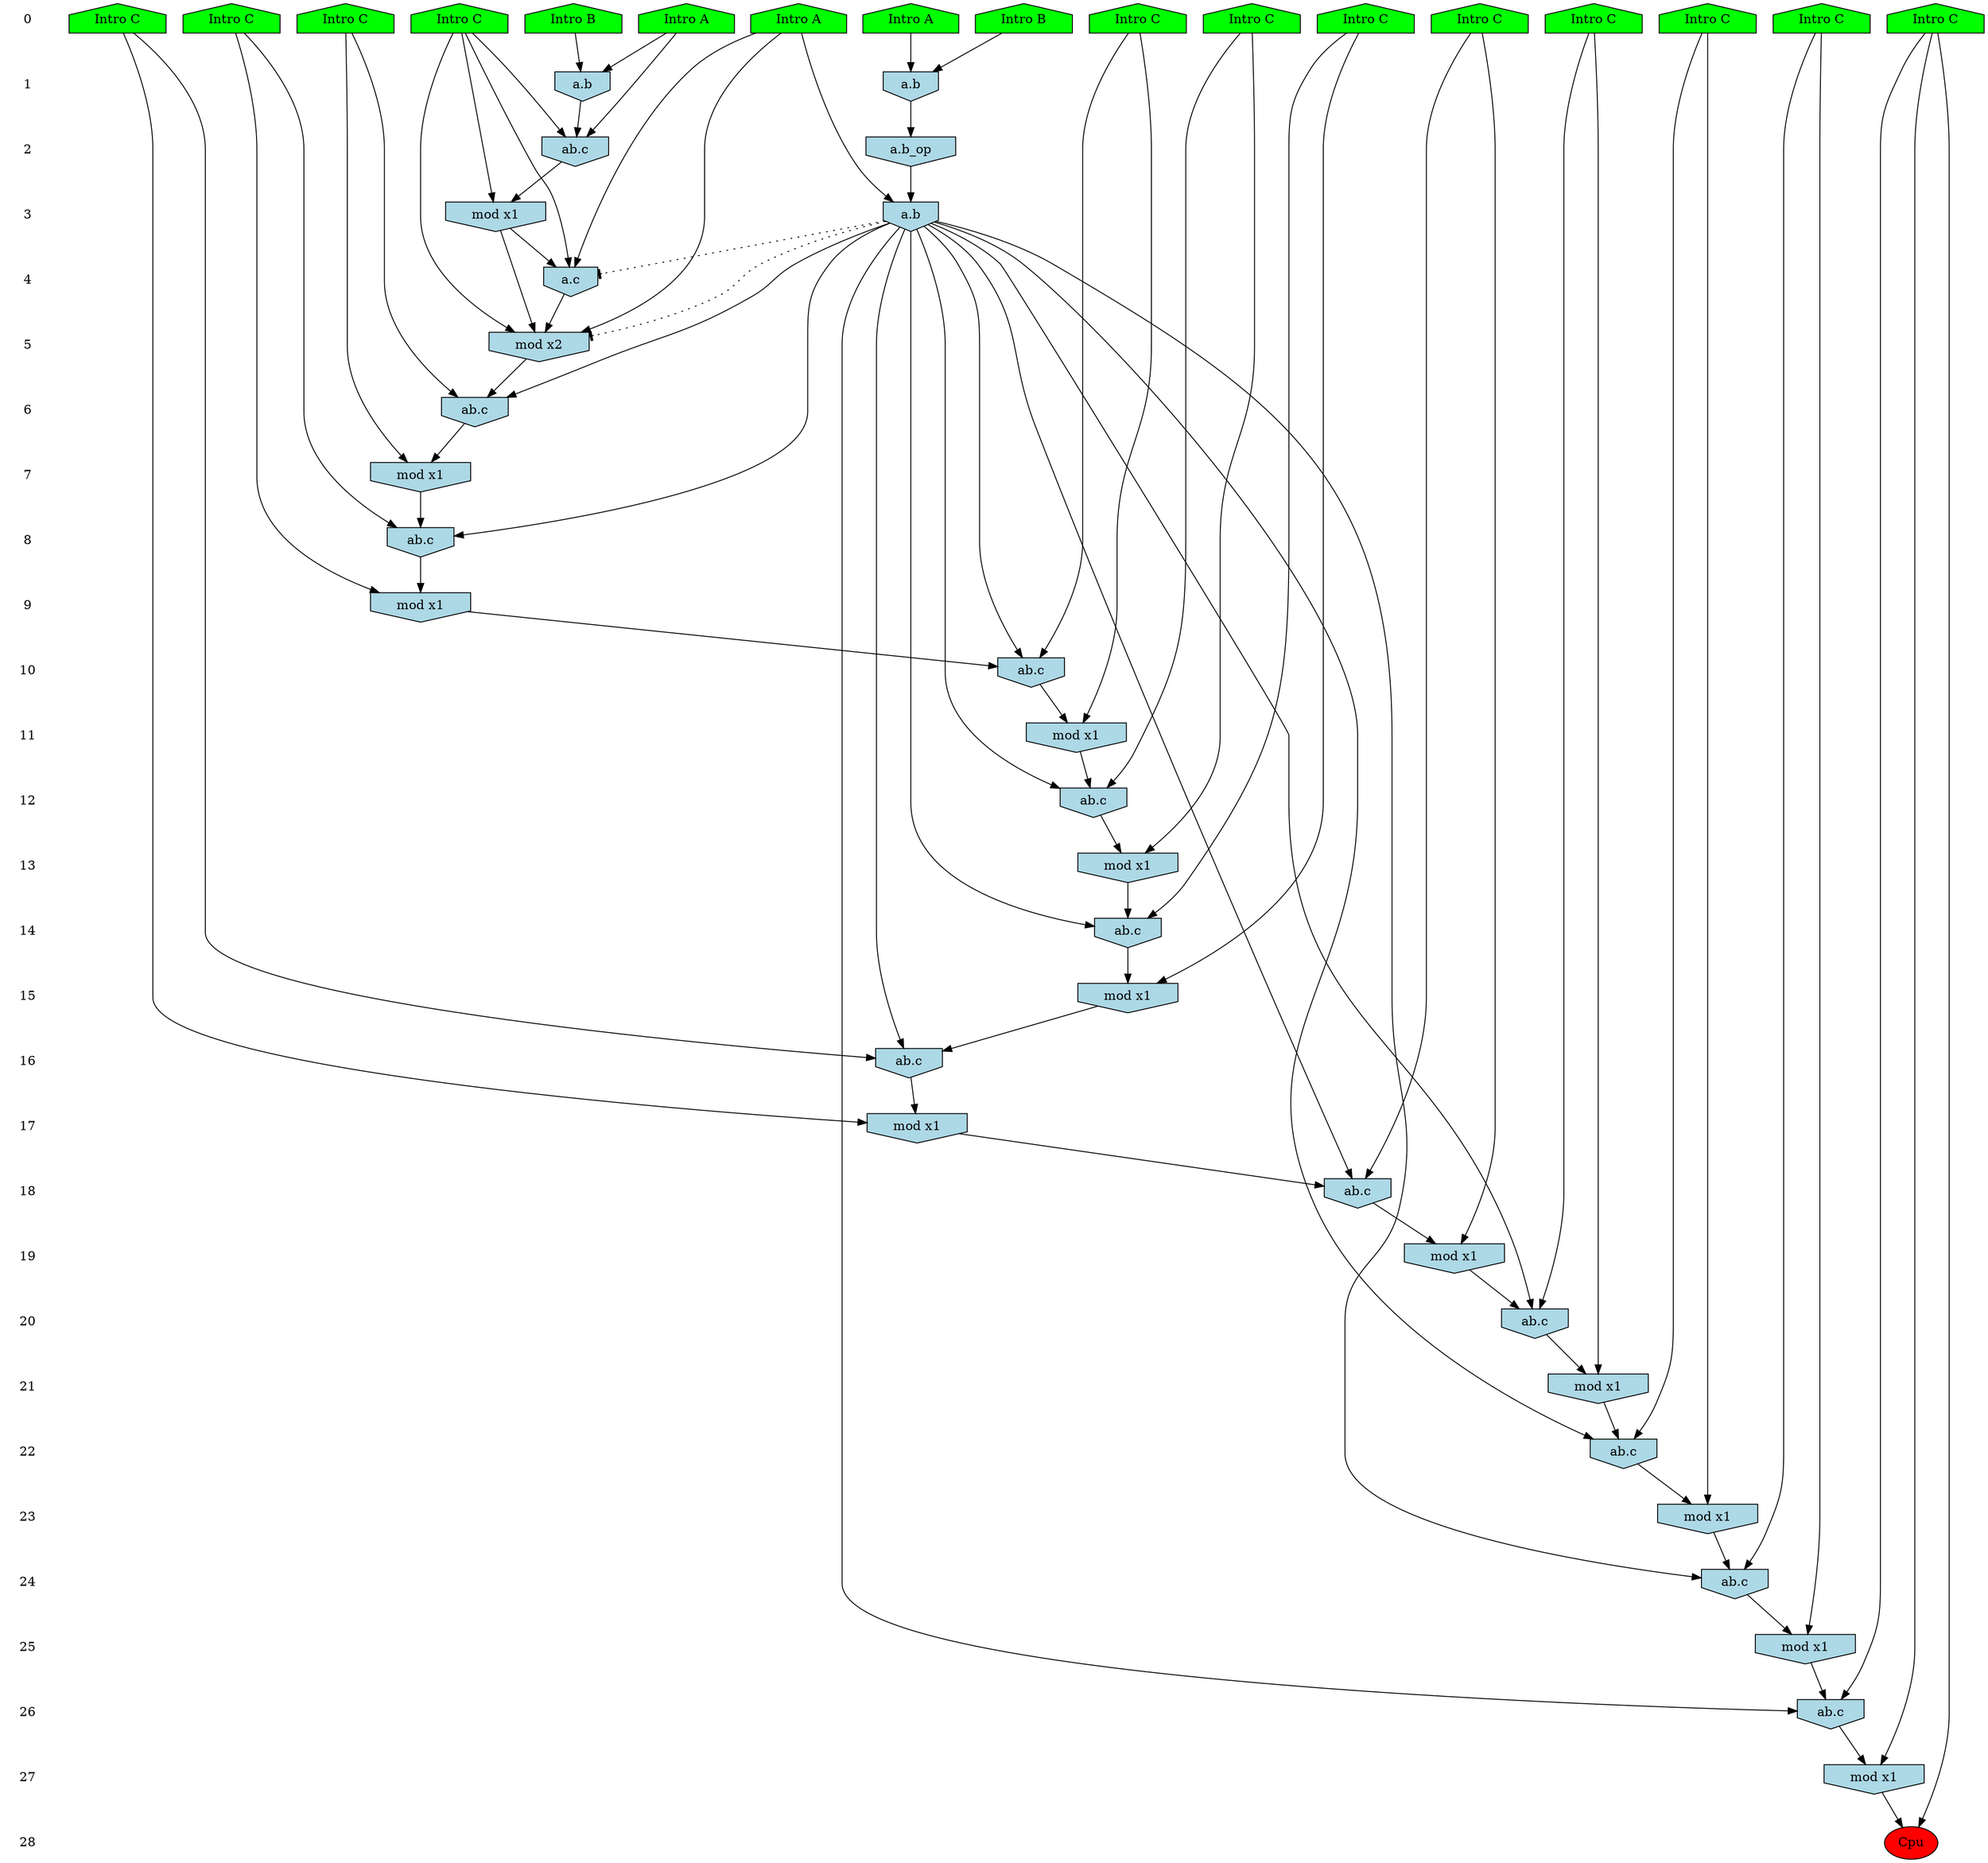 /* Compression of 1 causal flows obtained in average at 1.920705E+01 t.u */
/* Compressed causal flows were: [3502] */
digraph G{
 ranksep=.5 ; 
{ rank = same ; "0" [shape=plaintext] ; node_1 [label ="Intro B", shape=house, style=filled, fillcolor=green] ;
node_2 [label ="Intro A", shape=house, style=filled, fillcolor=green] ;
node_3 [label ="Intro A", shape=house, style=filled, fillcolor=green] ;
node_4 [label ="Intro B", shape=house, style=filled, fillcolor=green] ;
node_5 [label ="Intro A", shape=house, style=filled, fillcolor=green] ;
node_6 [label ="Intro C", shape=house, style=filled, fillcolor=green] ;
node_7 [label ="Intro C", shape=house, style=filled, fillcolor=green] ;
node_8 [label ="Intro C", shape=house, style=filled, fillcolor=green] ;
node_9 [label ="Intro C", shape=house, style=filled, fillcolor=green] ;
node_10 [label ="Intro C", shape=house, style=filled, fillcolor=green] ;
node_11 [label ="Intro C", shape=house, style=filled, fillcolor=green] ;
node_12 [label ="Intro C", shape=house, style=filled, fillcolor=green] ;
node_13 [label ="Intro C", shape=house, style=filled, fillcolor=green] ;
node_14 [label ="Intro C", shape=house, style=filled, fillcolor=green] ;
node_15 [label ="Intro C", shape=house, style=filled, fillcolor=green] ;
node_16 [label ="Intro C", shape=house, style=filled, fillcolor=green] ;
node_17 [label ="Intro C", shape=house, style=filled, fillcolor=green] ;
}
{ rank = same ; "1" [shape=plaintext] ; node_18 [label="a.b", shape=invhouse, style=filled, fillcolor = lightblue] ;
node_20 [label="a.b", shape=invhouse, style=filled, fillcolor = lightblue] ;
}
{ rank = same ; "2" [shape=plaintext] ; node_19 [label="ab.c", shape=invhouse, style=filled, fillcolor = lightblue] ;
node_24 [label="a.b_op", shape=invhouse, style=filled, fillcolor = lightblue] ;
}
{ rank = same ; "3" [shape=plaintext] ; node_21 [label="mod x1", shape=invhouse, style=filled, fillcolor = lightblue] ;
node_25 [label="a.b", shape=invhouse, style=filled, fillcolor = lightblue] ;
}
{ rank = same ; "4" [shape=plaintext] ; node_22 [label="a.c", shape=invhouse, style=filled, fillcolor = lightblue] ;
}
{ rank = same ; "5" [shape=plaintext] ; node_23 [label="mod x2", shape=invhouse, style=filled, fillcolor = lightblue] ;
}
{ rank = same ; "6" [shape=plaintext] ; node_26 [label="ab.c", shape=invhouse, style=filled, fillcolor = lightblue] ;
}
{ rank = same ; "7" [shape=plaintext] ; node_27 [label="mod x1", shape=invhouse, style=filled, fillcolor = lightblue] ;
}
{ rank = same ; "8" [shape=plaintext] ; node_28 [label="ab.c", shape=invhouse, style=filled, fillcolor = lightblue] ;
}
{ rank = same ; "9" [shape=plaintext] ; node_29 [label="mod x1", shape=invhouse, style=filled, fillcolor = lightblue] ;
}
{ rank = same ; "10" [shape=plaintext] ; node_30 [label="ab.c", shape=invhouse, style=filled, fillcolor = lightblue] ;
}
{ rank = same ; "11" [shape=plaintext] ; node_31 [label="mod x1", shape=invhouse, style=filled, fillcolor = lightblue] ;
}
{ rank = same ; "12" [shape=plaintext] ; node_32 [label="ab.c", shape=invhouse, style=filled, fillcolor = lightblue] ;
}
{ rank = same ; "13" [shape=plaintext] ; node_33 [label="mod x1", shape=invhouse, style=filled, fillcolor = lightblue] ;
}
{ rank = same ; "14" [shape=plaintext] ; node_34 [label="ab.c", shape=invhouse, style=filled, fillcolor = lightblue] ;
}
{ rank = same ; "15" [shape=plaintext] ; node_35 [label="mod x1", shape=invhouse, style=filled, fillcolor = lightblue] ;
}
{ rank = same ; "16" [shape=plaintext] ; node_36 [label="ab.c", shape=invhouse, style=filled, fillcolor = lightblue] ;
}
{ rank = same ; "17" [shape=plaintext] ; node_37 [label="mod x1", shape=invhouse, style=filled, fillcolor = lightblue] ;
}
{ rank = same ; "18" [shape=plaintext] ; node_38 [label="ab.c", shape=invhouse, style=filled, fillcolor = lightblue] ;
}
{ rank = same ; "19" [shape=plaintext] ; node_39 [label="mod x1", shape=invhouse, style=filled, fillcolor = lightblue] ;
}
{ rank = same ; "20" [shape=plaintext] ; node_40 [label="ab.c", shape=invhouse, style=filled, fillcolor = lightblue] ;
}
{ rank = same ; "21" [shape=plaintext] ; node_41 [label="mod x1", shape=invhouse, style=filled, fillcolor = lightblue] ;
}
{ rank = same ; "22" [shape=plaintext] ; node_42 [label="ab.c", shape=invhouse, style=filled, fillcolor = lightblue] ;
}
{ rank = same ; "23" [shape=plaintext] ; node_43 [label="mod x1", shape=invhouse, style=filled, fillcolor = lightblue] ;
}
{ rank = same ; "24" [shape=plaintext] ; node_44 [label="ab.c", shape=invhouse, style=filled, fillcolor = lightblue] ;
}
{ rank = same ; "25" [shape=plaintext] ; node_45 [label="mod x1", shape=invhouse, style=filled, fillcolor = lightblue] ;
}
{ rank = same ; "26" [shape=plaintext] ; node_46 [label="ab.c", shape=invhouse, style=filled, fillcolor = lightblue] ;
}
{ rank = same ; "27" [shape=plaintext] ; node_47 [label="mod x1", shape=invhouse, style=filled, fillcolor = lightblue] ;
}
{ rank = same ; "28" [shape=plaintext] ; node_48 [label ="Cpu", style=filled, fillcolor=red] ;
}
"0" -> "1" [style="invis"]; 
"1" -> "2" [style="invis"]; 
"2" -> "3" [style="invis"]; 
"3" -> "4" [style="invis"]; 
"4" -> "5" [style="invis"]; 
"5" -> "6" [style="invis"]; 
"6" -> "7" [style="invis"]; 
"7" -> "8" [style="invis"]; 
"8" -> "9" [style="invis"]; 
"9" -> "10" [style="invis"]; 
"10" -> "11" [style="invis"]; 
"11" -> "12" [style="invis"]; 
"12" -> "13" [style="invis"]; 
"13" -> "14" [style="invis"]; 
"14" -> "15" [style="invis"]; 
"15" -> "16" [style="invis"]; 
"16" -> "17" [style="invis"]; 
"17" -> "18" [style="invis"]; 
"18" -> "19" [style="invis"]; 
"19" -> "20" [style="invis"]; 
"20" -> "21" [style="invis"]; 
"21" -> "22" [style="invis"]; 
"22" -> "23" [style="invis"]; 
"23" -> "24" [style="invis"]; 
"24" -> "25" [style="invis"]; 
"25" -> "26" [style="invis"]; 
"26" -> "27" [style="invis"]; 
"27" -> "28" [style="invis"]; 
node_1 -> node_18
node_3 -> node_18
node_3 -> node_19
node_7 -> node_19
node_18 -> node_19
node_2 -> node_20
node_4 -> node_20
node_7 -> node_21
node_19 -> node_21
node_5 -> node_22
node_7 -> node_22
node_21 -> node_22
node_5 -> node_23
node_7 -> node_23
node_21 -> node_23
node_22 -> node_23
node_20 -> node_24
node_5 -> node_25
node_24 -> node_25
node_6 -> node_26
node_23 -> node_26
node_25 -> node_26
node_6 -> node_27
node_26 -> node_27
node_16 -> node_28
node_25 -> node_28
node_27 -> node_28
node_16 -> node_29
node_28 -> node_29
node_14 -> node_30
node_25 -> node_30
node_29 -> node_30
node_14 -> node_31
node_30 -> node_31
node_8 -> node_32
node_25 -> node_32
node_31 -> node_32
node_8 -> node_33
node_32 -> node_33
node_15 -> node_34
node_25 -> node_34
node_33 -> node_34
node_15 -> node_35
node_34 -> node_35
node_12 -> node_36
node_25 -> node_36
node_35 -> node_36
node_12 -> node_37
node_36 -> node_37
node_11 -> node_38
node_25 -> node_38
node_37 -> node_38
node_11 -> node_39
node_38 -> node_39
node_17 -> node_40
node_25 -> node_40
node_39 -> node_40
node_17 -> node_41
node_40 -> node_41
node_13 -> node_42
node_25 -> node_42
node_41 -> node_42
node_13 -> node_43
node_42 -> node_43
node_9 -> node_44
node_25 -> node_44
node_43 -> node_44
node_9 -> node_45
node_44 -> node_45
node_10 -> node_46
node_25 -> node_46
node_45 -> node_46
node_10 -> node_47
node_46 -> node_47
node_10 -> node_48
node_47 -> node_48
node_25 -> node_23 [style=dotted, arrowhead = tee] 
node_25 -> node_22 [style=dotted, arrowhead = tee] 
}
/*
 Dot generation time: 0.000224
*/